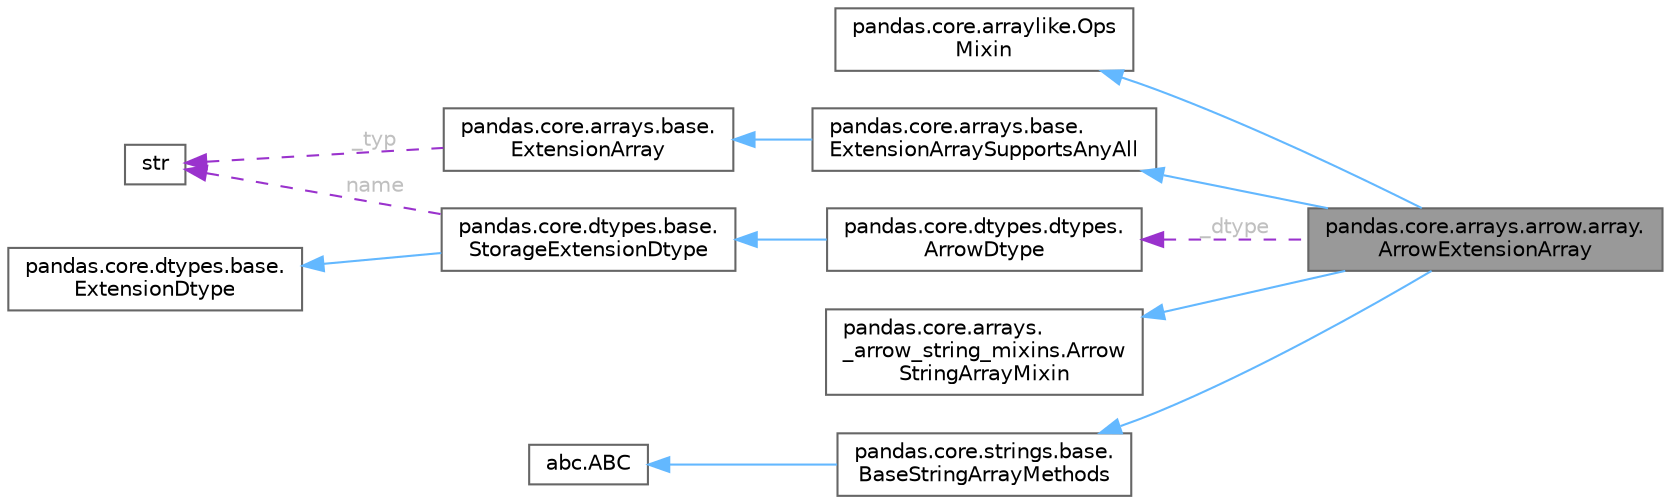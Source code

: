 digraph "pandas.core.arrays.arrow.array.ArrowExtensionArray"
{
 // LATEX_PDF_SIZE
  bgcolor="transparent";
  edge [fontname=Helvetica,fontsize=10,labelfontname=Helvetica,labelfontsize=10];
  node [fontname=Helvetica,fontsize=10,shape=box,height=0.2,width=0.4];
  rankdir="LR";
  Node1 [id="Node000001",label="pandas.core.arrays.arrow.array.\lArrowExtensionArray",height=0.2,width=0.4,color="gray40", fillcolor="grey60", style="filled", fontcolor="black",tooltip=" "];
  Node2 -> Node1 [id="edge12_Node000001_Node000002",dir="back",color="steelblue1",style="solid",tooltip=" "];
  Node2 [id="Node000002",label="pandas.core.arraylike.Ops\lMixin",height=0.2,width=0.4,color="gray40", fillcolor="white", style="filled",URL="$classpandas_1_1core_1_1arraylike_1_1OpsMixin.html",tooltip=" "];
  Node3 -> Node1 [id="edge13_Node000001_Node000003",dir="back",color="steelblue1",style="solid",tooltip=" "];
  Node3 [id="Node000003",label="pandas.core.arrays.base.\lExtensionArraySupportsAnyAll",height=0.2,width=0.4,color="gray40", fillcolor="white", style="filled",URL="$classpandas_1_1core_1_1arrays_1_1base_1_1ExtensionArraySupportsAnyAll.html",tooltip=" "];
  Node4 -> Node3 [id="edge14_Node000003_Node000004",dir="back",color="steelblue1",style="solid",tooltip=" "];
  Node4 [id="Node000004",label="pandas.core.arrays.base.\lExtensionArray",height=0.2,width=0.4,color="gray40", fillcolor="white", style="filled",URL="$classpandas_1_1core_1_1arrays_1_1base_1_1ExtensionArray.html",tooltip=" "];
  Node5 -> Node4 [id="edge15_Node000004_Node000005",dir="back",color="darkorchid3",style="dashed",tooltip=" ",label=" _typ",fontcolor="grey" ];
  Node5 [id="Node000005",label="str",height=0.2,width=0.4,color="gray40", fillcolor="white", style="filled",tooltip=" "];
  Node6 -> Node1 [id="edge16_Node000001_Node000006",dir="back",color="steelblue1",style="solid",tooltip=" "];
  Node6 [id="Node000006",label="pandas.core.arrays.\l_arrow_string_mixins.Arrow\lStringArrayMixin",height=0.2,width=0.4,color="gray40", fillcolor="white", style="filled",URL="$classpandas_1_1core_1_1arrays_1_1__arrow__string__mixins_1_1ArrowStringArrayMixin.html",tooltip=" "];
  Node7 -> Node1 [id="edge17_Node000001_Node000007",dir="back",color="steelblue1",style="solid",tooltip=" "];
  Node7 [id="Node000007",label="pandas.core.strings.base.\lBaseStringArrayMethods",height=0.2,width=0.4,color="gray40", fillcolor="white", style="filled",URL="$classpandas_1_1core_1_1strings_1_1base_1_1BaseStringArrayMethods.html",tooltip=" "];
  Node8 -> Node7 [id="edge18_Node000007_Node000008",dir="back",color="steelblue1",style="solid",tooltip=" "];
  Node8 [id="Node000008",label="abc.ABC",height=0.2,width=0.4,color="gray40", fillcolor="white", style="filled",tooltip=" "];
  Node9 -> Node1 [id="edge19_Node000001_Node000009",dir="back",color="darkorchid3",style="dashed",tooltip=" ",label=" _dtype",fontcolor="grey" ];
  Node9 [id="Node000009",label="pandas.core.dtypes.dtypes.\lArrowDtype",height=0.2,width=0.4,color="gray40", fillcolor="white", style="filled",URL="$classpandas_1_1core_1_1dtypes_1_1dtypes_1_1ArrowDtype.html",tooltip=" "];
  Node10 -> Node9 [id="edge20_Node000009_Node000010",dir="back",color="steelblue1",style="solid",tooltip=" "];
  Node10 [id="Node000010",label="pandas.core.dtypes.base.\lStorageExtensionDtype",height=0.2,width=0.4,color="gray40", fillcolor="white", style="filled",URL="$classpandas_1_1core_1_1dtypes_1_1base_1_1StorageExtensionDtype.html",tooltip=" "];
  Node11 -> Node10 [id="edge21_Node000010_Node000011",dir="back",color="steelblue1",style="solid",tooltip=" "];
  Node11 [id="Node000011",label="pandas.core.dtypes.base.\lExtensionDtype",height=0.2,width=0.4,color="gray40", fillcolor="white", style="filled",URL="$classpandas_1_1core_1_1dtypes_1_1base_1_1ExtensionDtype.html",tooltip=" "];
  Node5 -> Node10 [id="edge22_Node000010_Node000005",dir="back",color="darkorchid3",style="dashed",tooltip=" ",label=" name",fontcolor="grey" ];
}
